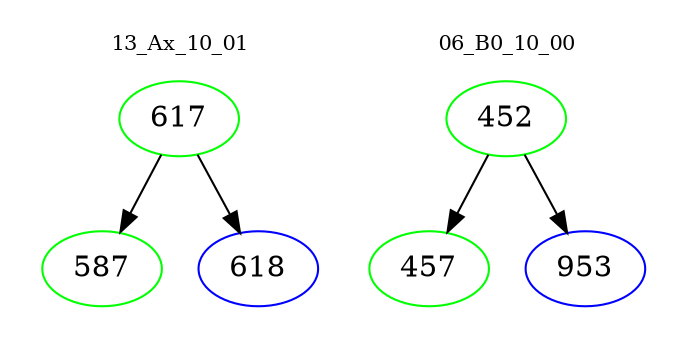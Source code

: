 digraph{
subgraph cluster_0 {
color = white
label = "13_Ax_10_01";
fontsize=10;
T0_617 [label="617", color="green"]
T0_617 -> T0_587 [color="black"]
T0_587 [label="587", color="green"]
T0_617 -> T0_618 [color="black"]
T0_618 [label="618", color="blue"]
}
subgraph cluster_1 {
color = white
label = "06_B0_10_00";
fontsize=10;
T1_452 [label="452", color="green"]
T1_452 -> T1_457 [color="black"]
T1_457 [label="457", color="green"]
T1_452 -> T1_953 [color="black"]
T1_953 [label="953", color="blue"]
}
}
